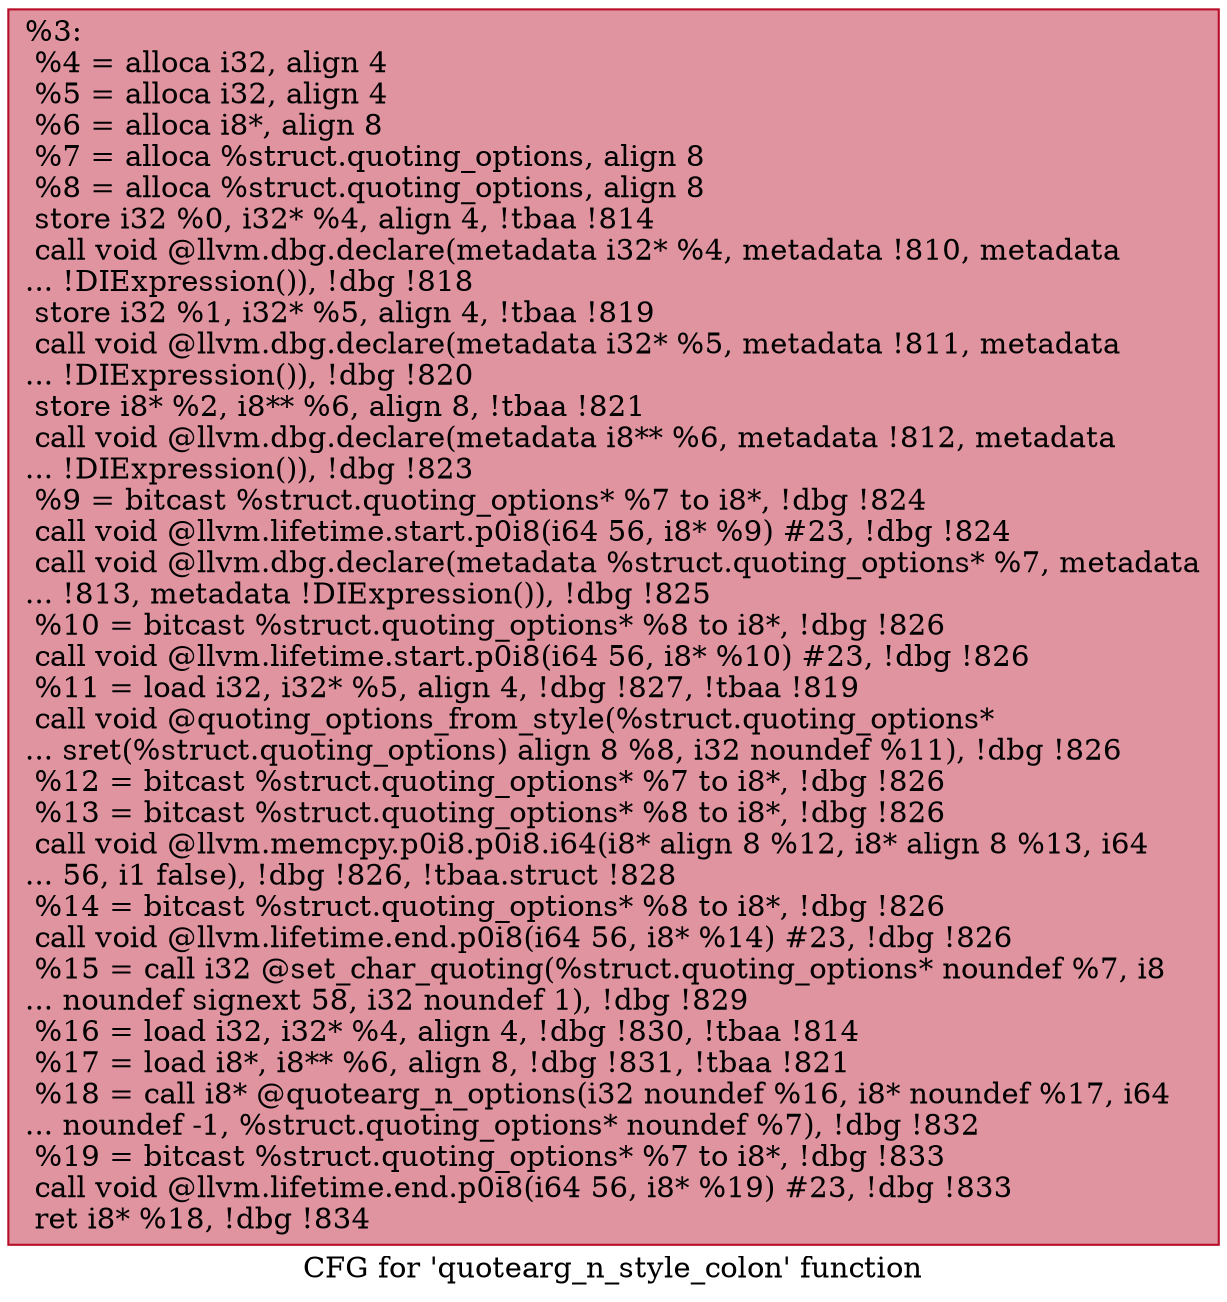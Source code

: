 digraph "CFG for 'quotearg_n_style_colon' function" {
	label="CFG for 'quotearg_n_style_colon' function";

	Node0x82d5c0 [shape=record,color="#b70d28ff", style=filled, fillcolor="#b70d2870",label="{%3:\l  %4 = alloca i32, align 4\l  %5 = alloca i32, align 4\l  %6 = alloca i8*, align 8\l  %7 = alloca %struct.quoting_options, align 8\l  %8 = alloca %struct.quoting_options, align 8\l  store i32 %0, i32* %4, align 4, !tbaa !814\l  call void @llvm.dbg.declare(metadata i32* %4, metadata !810, metadata\l... !DIExpression()), !dbg !818\l  store i32 %1, i32* %5, align 4, !tbaa !819\l  call void @llvm.dbg.declare(metadata i32* %5, metadata !811, metadata\l... !DIExpression()), !dbg !820\l  store i8* %2, i8** %6, align 8, !tbaa !821\l  call void @llvm.dbg.declare(metadata i8** %6, metadata !812, metadata\l... !DIExpression()), !dbg !823\l  %9 = bitcast %struct.quoting_options* %7 to i8*, !dbg !824\l  call void @llvm.lifetime.start.p0i8(i64 56, i8* %9) #23, !dbg !824\l  call void @llvm.dbg.declare(metadata %struct.quoting_options* %7, metadata\l... !813, metadata !DIExpression()), !dbg !825\l  %10 = bitcast %struct.quoting_options* %8 to i8*, !dbg !826\l  call void @llvm.lifetime.start.p0i8(i64 56, i8* %10) #23, !dbg !826\l  %11 = load i32, i32* %5, align 4, !dbg !827, !tbaa !819\l  call void @quoting_options_from_style(%struct.quoting_options*\l... sret(%struct.quoting_options) align 8 %8, i32 noundef %11), !dbg !826\l  %12 = bitcast %struct.quoting_options* %7 to i8*, !dbg !826\l  %13 = bitcast %struct.quoting_options* %8 to i8*, !dbg !826\l  call void @llvm.memcpy.p0i8.p0i8.i64(i8* align 8 %12, i8* align 8 %13, i64\l... 56, i1 false), !dbg !826, !tbaa.struct !828\l  %14 = bitcast %struct.quoting_options* %8 to i8*, !dbg !826\l  call void @llvm.lifetime.end.p0i8(i64 56, i8* %14) #23, !dbg !826\l  %15 = call i32 @set_char_quoting(%struct.quoting_options* noundef %7, i8\l... noundef signext 58, i32 noundef 1), !dbg !829\l  %16 = load i32, i32* %4, align 4, !dbg !830, !tbaa !814\l  %17 = load i8*, i8** %6, align 8, !dbg !831, !tbaa !821\l  %18 = call i8* @quotearg_n_options(i32 noundef %16, i8* noundef %17, i64\l... noundef -1, %struct.quoting_options* noundef %7), !dbg !832\l  %19 = bitcast %struct.quoting_options* %7 to i8*, !dbg !833\l  call void @llvm.lifetime.end.p0i8(i64 56, i8* %19) #23, !dbg !833\l  ret i8* %18, !dbg !834\l}"];
}
